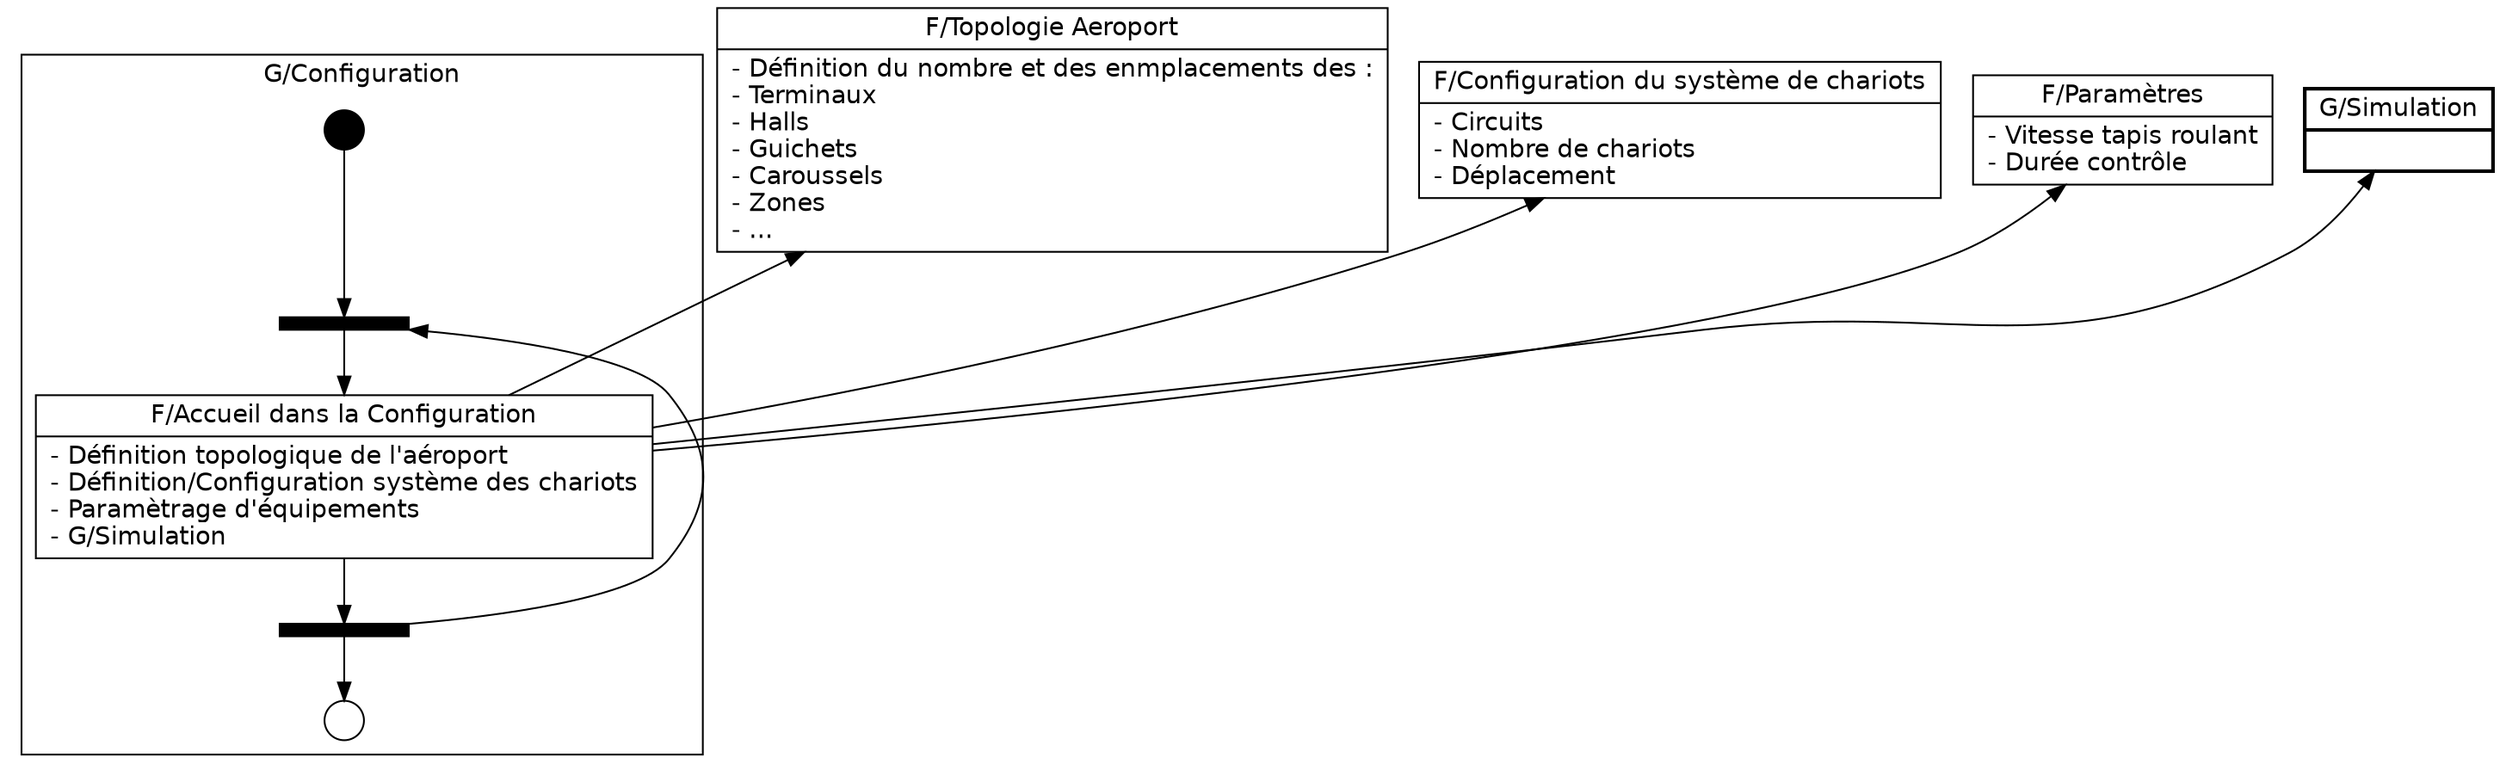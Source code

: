 digraph {
	
	fontname = "Bitstream Vera Sans"
	
	node [
		fontname = "Bitstream Vera Sans"
		shape = "record"
	]
	
	edge [
		fontname = "Bitstream Vera Sans"
	]

	subgraph clusterConfiguration {
		label = "G/Configuration"
		
		begin [
			label = ""
			shape = circle
			style = filled
			fillcolor = "#000000"
			fixedsize = true
			width = 0.3
		]

		end [
			label = ""
			shape = circle
			fixedsize = true
			width = 0.3
		]
				
		up [
			label = ""
			shape = rectangle
			style = filled
			fillcolor = "#000000"
			fixedsize = true
			width = 1
			height = 0.1
		]
	
		down [
			label = ""
			shape = rectangle
			style = filled
			fillcolor = "#000000"
			fixedsize = true
			width = 1
			height = 0.1
		]
		
		AccueilConfiguration [
			label = "{F/Accueil dans la Configuration|- Définition topologique de l'aéroport\l- Définition/Configuration système des chariots\l- Paramètrage d'équipements\l- G/Simulation\l}"
		]
	}

	TopologieAeroport [
		label = "{F/Topologie Aeroport|- Définition du nombre et des enmplacements des :\l	- Terminaux\l	- Halls\l	- Guichets\l	- Caroussels\l	- Zones\l	- ... \l}"
	]

	ConfSystChar [
		label = "{F/Configuration du système de chariots|- Circuits\l- Nombre de chariots\l- Déplacement\l}"
	]

	Paramètres [
		label = "{F/Paramètres|- Vitesse tapis roulant\n- Durée contrôle\l}"
	]

	Simulation [
		label = "{G/Simulation|}"
		penwidth = 2.0
	]

	begin -> up
	
	up -> AccueilConfiguration -> down
	
	AccueilConfiguration -> TopologieAeroport [ constraint = false ]
	AccueilConfiguration -> ConfSystChar [ constraint = false ]
	AccueilConfiguration -> Paramètres [ constraint = false ]
	AccueilConfiguration -> Simulation [ constraint = false ]
	
	down -> up [ constraint = false ]
	down -> end
	
}